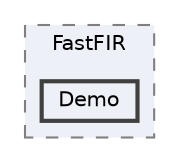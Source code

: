 digraph "/Users/geobrown/Research/ultralight-tags/software/host/btdataviz/FastFIR/FastFIR/Demo"
{
 // LATEX_PDF_SIZE
  bgcolor="transparent";
  edge [fontname=Helvetica,fontsize=10,labelfontname=Helvetica,labelfontsize=10];
  node [fontname=Helvetica,fontsize=10,shape=box,height=0.2,width=0.4];
  compound=true
  subgraph clusterdir_748c3717cb6197bd654e9deff7078539 {
    graph [ bgcolor="#edf0f7", pencolor="grey50", label="FastFIR", fontname=Helvetica,fontsize=10 style="filled,dashed", URL="dir_748c3717cb6197bd654e9deff7078539.html",tooltip=""]
  dir_02cfe92bdb3f7b9993e89b2bb78ccc4c [label="Demo", fillcolor="#edf0f7", color="grey25", style="filled,bold", URL="dir_02cfe92bdb3f7b9993e89b2bb78ccc4c.html",tooltip=""];
  }
}
